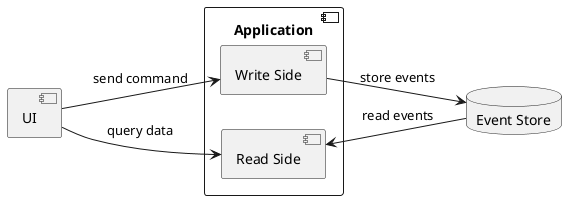 @startuml

left to right direction
database "Event Store" as ES
[UI] as UI

component "Application" as A {

[Write Side] as W
[Read Side] as R  

}

UI -down-> W : send command
UI -down-> R : query data

W -down-> ES : store events 
R <-down- ES : read events


@enduml